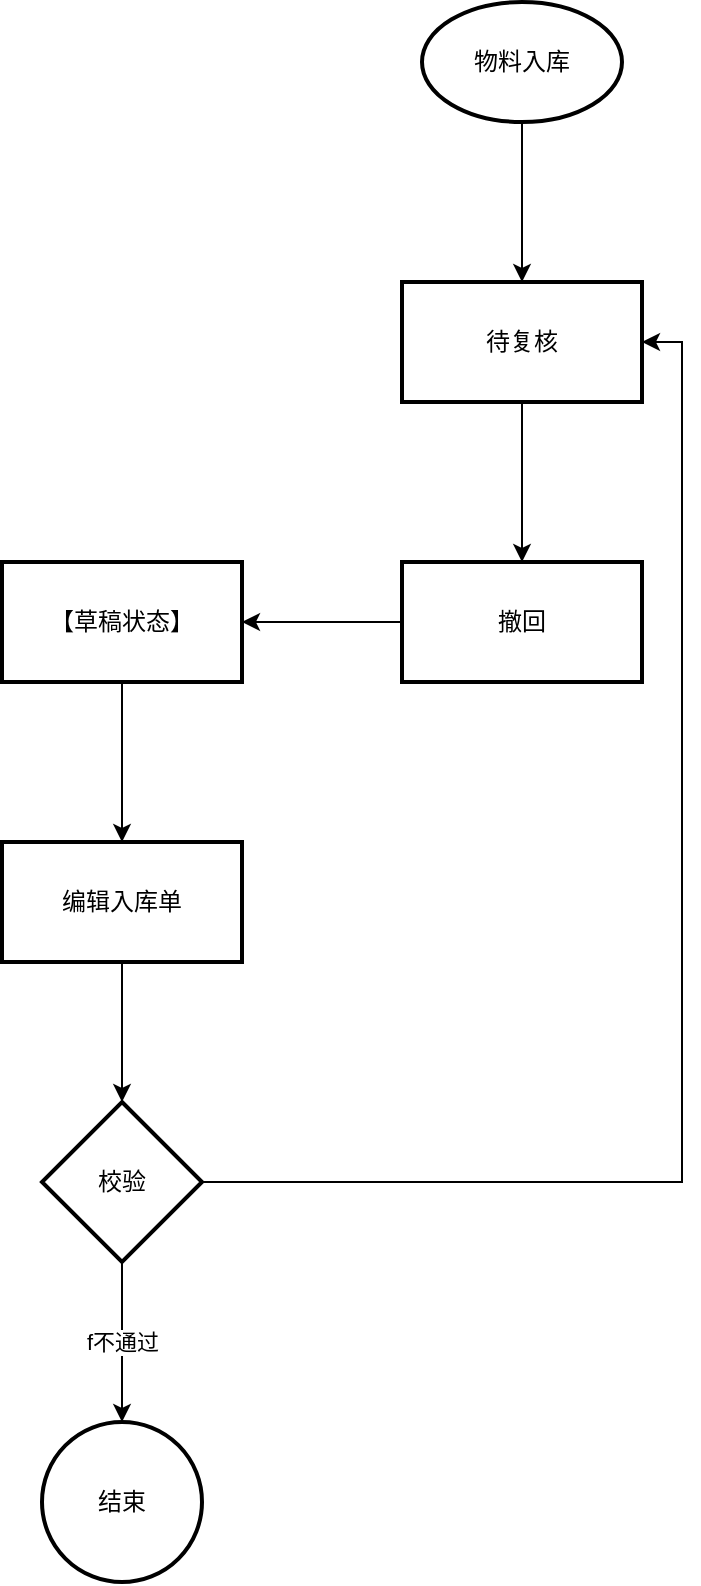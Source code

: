 <mxfile version="21.2.3" type="github">
  <diagram id="prtHgNgQTEPvFCAcTncT" name="Page-1">
    <mxGraphModel dx="1221" dy="743" grid="1" gridSize="10" guides="1" tooltips="1" connect="1" arrows="1" fold="1" page="1" pageScale="1" pageWidth="827" pageHeight="1169" math="0" shadow="0">
      <root>
        <mxCell id="0" />
        <mxCell id="1" parent="0" />
        <mxCell id="HJtZERtwcfgc0-cwZ_ZO-3" value="" style="edgeStyle=orthogonalEdgeStyle;rounded=0;orthogonalLoop=1;jettySize=auto;html=1;" edge="1" parent="1" source="HJtZERtwcfgc0-cwZ_ZO-1" target="HJtZERtwcfgc0-cwZ_ZO-2">
          <mxGeometry relative="1" as="geometry" />
        </mxCell>
        <mxCell id="HJtZERtwcfgc0-cwZ_ZO-1" value="物料入库" style="strokeWidth=2;html=1;shape=mxgraph.flowchart.start_1;whiteSpace=wrap;" vertex="1" parent="1">
          <mxGeometry x="320" y="20" width="100" height="60" as="geometry" />
        </mxCell>
        <mxCell id="HJtZERtwcfgc0-cwZ_ZO-5" value="" style="edgeStyle=orthogonalEdgeStyle;rounded=0;orthogonalLoop=1;jettySize=auto;html=1;" edge="1" parent="1" source="HJtZERtwcfgc0-cwZ_ZO-2" target="HJtZERtwcfgc0-cwZ_ZO-4">
          <mxGeometry relative="1" as="geometry" />
        </mxCell>
        <mxCell id="HJtZERtwcfgc0-cwZ_ZO-2" value="待复核" style="whiteSpace=wrap;html=1;strokeWidth=2;" vertex="1" parent="1">
          <mxGeometry x="310" y="160" width="120" height="60" as="geometry" />
        </mxCell>
        <mxCell id="HJtZERtwcfgc0-cwZ_ZO-7" value="" style="edgeStyle=orthogonalEdgeStyle;rounded=0;orthogonalLoop=1;jettySize=auto;html=1;" edge="1" parent="1" source="HJtZERtwcfgc0-cwZ_ZO-4" target="HJtZERtwcfgc0-cwZ_ZO-6">
          <mxGeometry relative="1" as="geometry" />
        </mxCell>
        <mxCell id="HJtZERtwcfgc0-cwZ_ZO-4" value="撤回" style="whiteSpace=wrap;html=1;strokeWidth=2;" vertex="1" parent="1">
          <mxGeometry x="310" y="300" width="120" height="60" as="geometry" />
        </mxCell>
        <mxCell id="HJtZERtwcfgc0-cwZ_ZO-9" value="" style="edgeStyle=orthogonalEdgeStyle;rounded=0;orthogonalLoop=1;jettySize=auto;html=1;" edge="1" parent="1" source="HJtZERtwcfgc0-cwZ_ZO-6" target="HJtZERtwcfgc0-cwZ_ZO-8">
          <mxGeometry relative="1" as="geometry" />
        </mxCell>
        <mxCell id="HJtZERtwcfgc0-cwZ_ZO-6" value="【草稿状态】" style="whiteSpace=wrap;html=1;strokeWidth=2;" vertex="1" parent="1">
          <mxGeometry x="110" y="300" width="120" height="60" as="geometry" />
        </mxCell>
        <mxCell id="HJtZERtwcfgc0-cwZ_ZO-11" value="" style="edgeStyle=orthogonalEdgeStyle;rounded=0;orthogonalLoop=1;jettySize=auto;html=1;" edge="1" parent="1" source="HJtZERtwcfgc0-cwZ_ZO-8" target="HJtZERtwcfgc0-cwZ_ZO-10">
          <mxGeometry relative="1" as="geometry" />
        </mxCell>
        <mxCell id="HJtZERtwcfgc0-cwZ_ZO-8" value="编辑入库单" style="whiteSpace=wrap;html=1;strokeWidth=2;" vertex="1" parent="1">
          <mxGeometry x="110" y="440" width="120" height="60" as="geometry" />
        </mxCell>
        <mxCell id="HJtZERtwcfgc0-cwZ_ZO-13" value="f不通过" style="edgeStyle=orthogonalEdgeStyle;rounded=0;orthogonalLoop=1;jettySize=auto;html=1;" edge="1" parent="1" source="HJtZERtwcfgc0-cwZ_ZO-10" target="HJtZERtwcfgc0-cwZ_ZO-12">
          <mxGeometry relative="1" as="geometry" />
        </mxCell>
        <mxCell id="HJtZERtwcfgc0-cwZ_ZO-14" style="edgeStyle=orthogonalEdgeStyle;rounded=0;orthogonalLoop=1;jettySize=auto;html=1;exitX=1;exitY=0.5;exitDx=0;exitDy=0;entryX=1;entryY=0.5;entryDx=0;entryDy=0;" edge="1" parent="1" source="HJtZERtwcfgc0-cwZ_ZO-10" target="HJtZERtwcfgc0-cwZ_ZO-2">
          <mxGeometry relative="1" as="geometry">
            <mxPoint x="500" y="46" as="targetPoint" />
          </mxGeometry>
        </mxCell>
        <mxCell id="HJtZERtwcfgc0-cwZ_ZO-10" value="校验" style="rhombus;whiteSpace=wrap;html=1;strokeWidth=2;" vertex="1" parent="1">
          <mxGeometry x="130" y="570" width="80" height="80" as="geometry" />
        </mxCell>
        <mxCell id="HJtZERtwcfgc0-cwZ_ZO-12" value="结束" style="ellipse;whiteSpace=wrap;html=1;strokeWidth=2;" vertex="1" parent="1">
          <mxGeometry x="130" y="730" width="80" height="80" as="geometry" />
        </mxCell>
      </root>
    </mxGraphModel>
  </diagram>
</mxfile>
